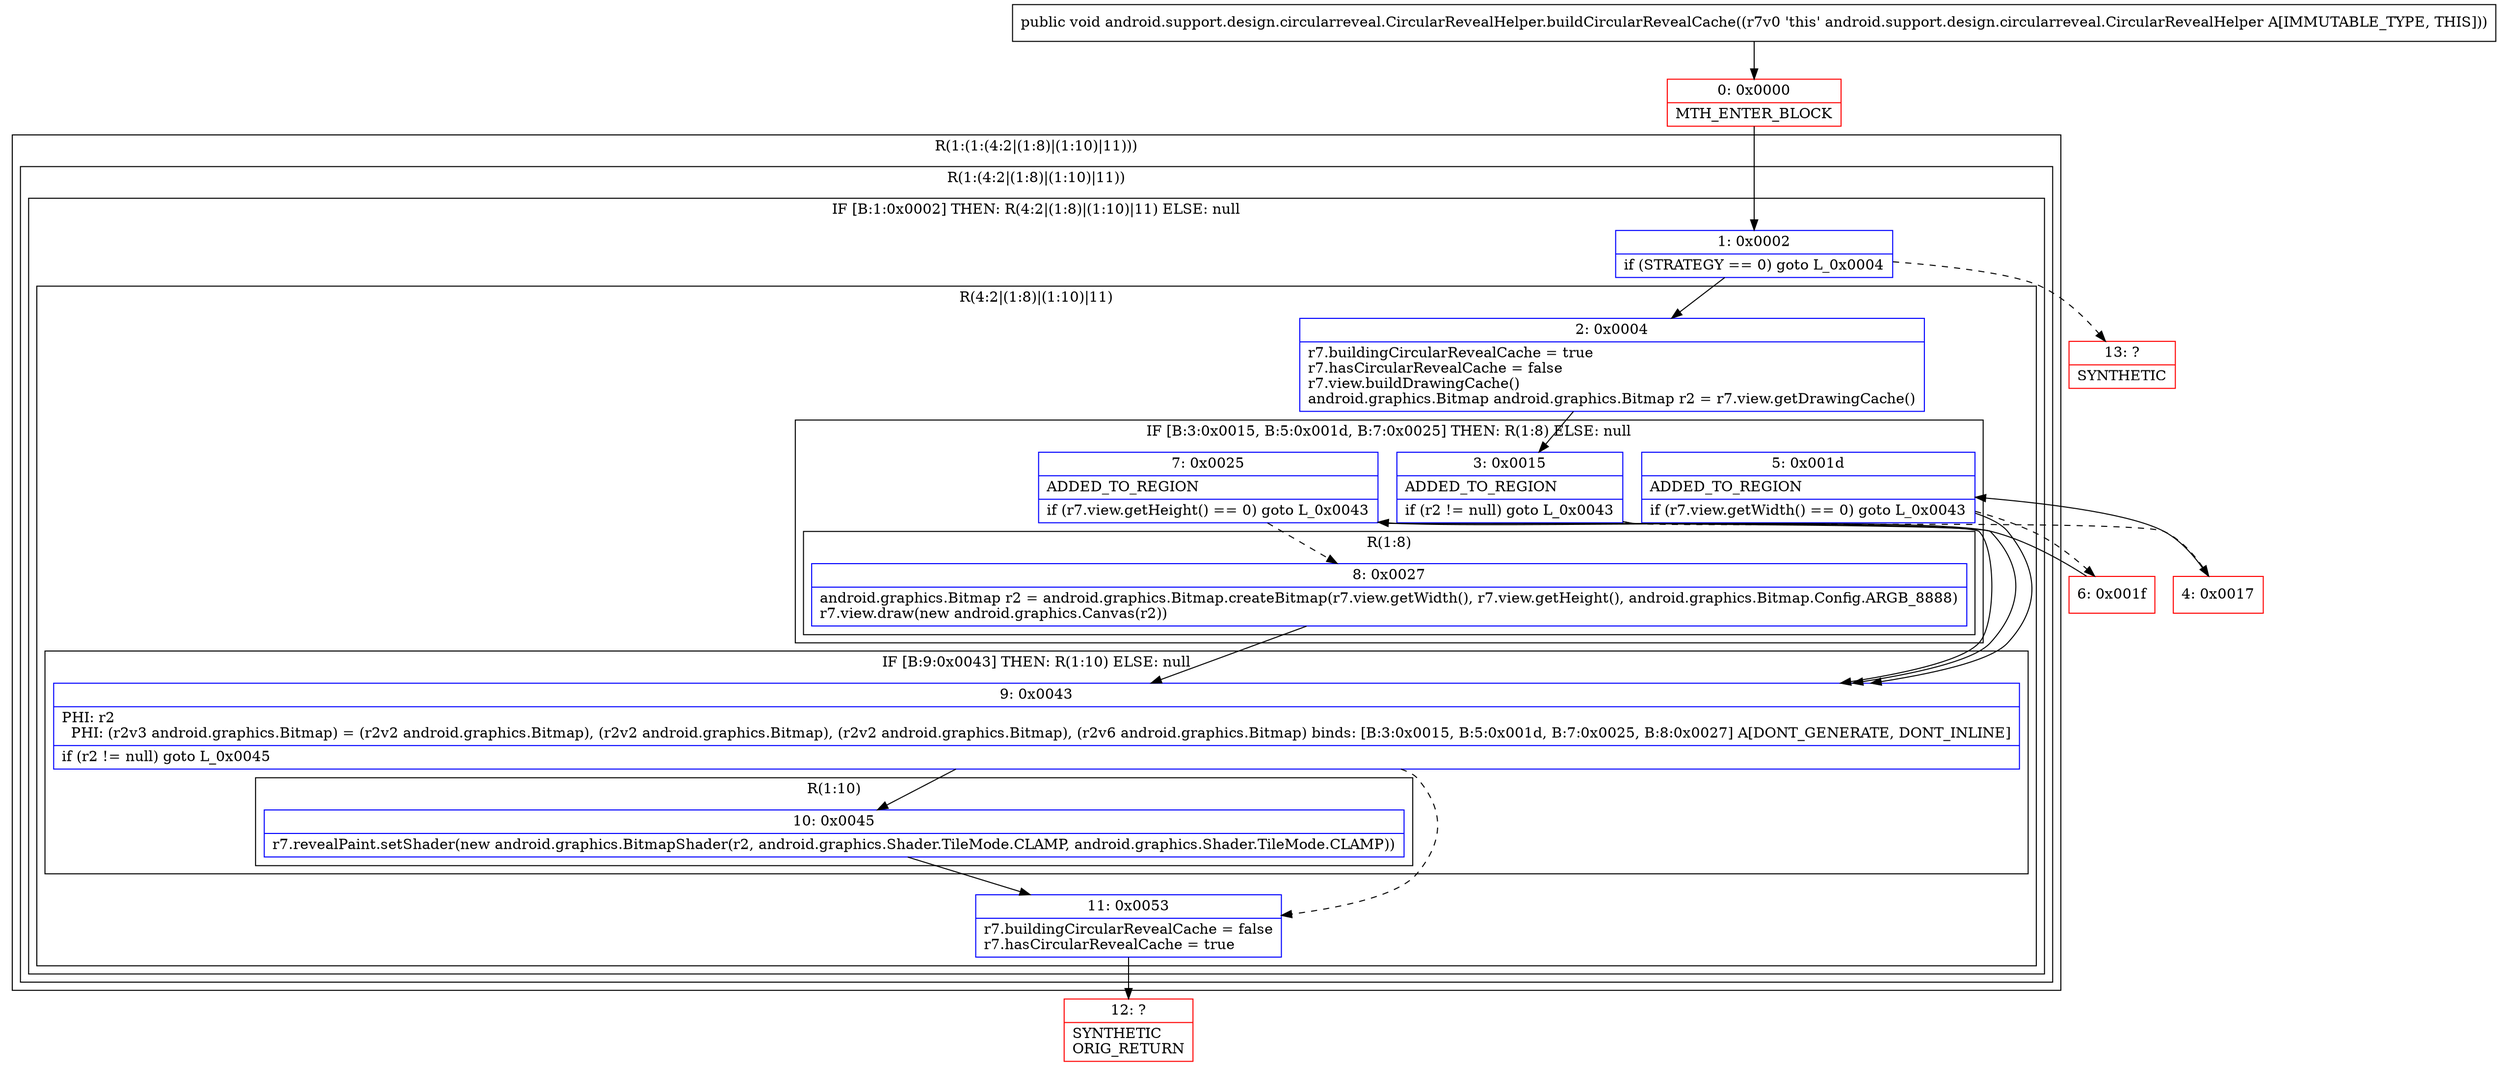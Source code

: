 digraph "CFG forandroid.support.design.circularreveal.CircularRevealHelper.buildCircularRevealCache()V" {
subgraph cluster_Region_262354724 {
label = "R(1:(1:(4:2|(1:8)|(1:10)|11)))";
node [shape=record,color=blue];
subgraph cluster_Region_742889883 {
label = "R(1:(4:2|(1:8)|(1:10)|11))";
node [shape=record,color=blue];
subgraph cluster_IfRegion_1930767578 {
label = "IF [B:1:0x0002] THEN: R(4:2|(1:8)|(1:10)|11) ELSE: null";
node [shape=record,color=blue];
Node_1 [shape=record,label="{1\:\ 0x0002|if (STRATEGY == 0) goto L_0x0004\l}"];
subgraph cluster_Region_1989686211 {
label = "R(4:2|(1:8)|(1:10)|11)";
node [shape=record,color=blue];
Node_2 [shape=record,label="{2\:\ 0x0004|r7.buildingCircularRevealCache = true\lr7.hasCircularRevealCache = false\lr7.view.buildDrawingCache()\landroid.graphics.Bitmap android.graphics.Bitmap r2 = r7.view.getDrawingCache()\l}"];
subgraph cluster_IfRegion_3961632 {
label = "IF [B:3:0x0015, B:5:0x001d, B:7:0x0025] THEN: R(1:8) ELSE: null";
node [shape=record,color=blue];
Node_3 [shape=record,label="{3\:\ 0x0015|ADDED_TO_REGION\l|if (r2 != null) goto L_0x0043\l}"];
Node_5 [shape=record,label="{5\:\ 0x001d|ADDED_TO_REGION\l|if (r7.view.getWidth() == 0) goto L_0x0043\l}"];
Node_7 [shape=record,label="{7\:\ 0x0025|ADDED_TO_REGION\l|if (r7.view.getHeight() == 0) goto L_0x0043\l}"];
subgraph cluster_Region_1636133219 {
label = "R(1:8)";
node [shape=record,color=blue];
Node_8 [shape=record,label="{8\:\ 0x0027|android.graphics.Bitmap r2 = android.graphics.Bitmap.createBitmap(r7.view.getWidth(), r7.view.getHeight(), android.graphics.Bitmap.Config.ARGB_8888)\lr7.view.draw(new android.graphics.Canvas(r2))\l}"];
}
}
subgraph cluster_IfRegion_4213106 {
label = "IF [B:9:0x0043] THEN: R(1:10) ELSE: null";
node [shape=record,color=blue];
Node_9 [shape=record,label="{9\:\ 0x0043|PHI: r2 \l  PHI: (r2v3 android.graphics.Bitmap) = (r2v2 android.graphics.Bitmap), (r2v2 android.graphics.Bitmap), (r2v2 android.graphics.Bitmap), (r2v6 android.graphics.Bitmap) binds: [B:3:0x0015, B:5:0x001d, B:7:0x0025, B:8:0x0027] A[DONT_GENERATE, DONT_INLINE]\l|if (r2 != null) goto L_0x0045\l}"];
subgraph cluster_Region_938566802 {
label = "R(1:10)";
node [shape=record,color=blue];
Node_10 [shape=record,label="{10\:\ 0x0045|r7.revealPaint.setShader(new android.graphics.BitmapShader(r2, android.graphics.Shader.TileMode.CLAMP, android.graphics.Shader.TileMode.CLAMP))\l}"];
}
}
Node_11 [shape=record,label="{11\:\ 0x0053|r7.buildingCircularRevealCache = false\lr7.hasCircularRevealCache = true\l}"];
}
}
}
}
Node_0 [shape=record,color=red,label="{0\:\ 0x0000|MTH_ENTER_BLOCK\l}"];
Node_4 [shape=record,color=red,label="{4\:\ 0x0017}"];
Node_6 [shape=record,color=red,label="{6\:\ 0x001f}"];
Node_12 [shape=record,color=red,label="{12\:\ ?|SYNTHETIC\lORIG_RETURN\l}"];
Node_13 [shape=record,color=red,label="{13\:\ ?|SYNTHETIC\l}"];
MethodNode[shape=record,label="{public void android.support.design.circularreveal.CircularRevealHelper.buildCircularRevealCache((r7v0 'this' android.support.design.circularreveal.CircularRevealHelper A[IMMUTABLE_TYPE, THIS])) }"];
MethodNode -> Node_0;
Node_1 -> Node_2;
Node_1 -> Node_13[style=dashed];
Node_2 -> Node_3;
Node_3 -> Node_4[style=dashed];
Node_3 -> Node_9;
Node_5 -> Node_6[style=dashed];
Node_5 -> Node_9;
Node_7 -> Node_8[style=dashed];
Node_7 -> Node_9;
Node_8 -> Node_9;
Node_9 -> Node_10;
Node_9 -> Node_11[style=dashed];
Node_10 -> Node_11;
Node_11 -> Node_12;
Node_0 -> Node_1;
Node_4 -> Node_5;
Node_6 -> Node_7;
}

